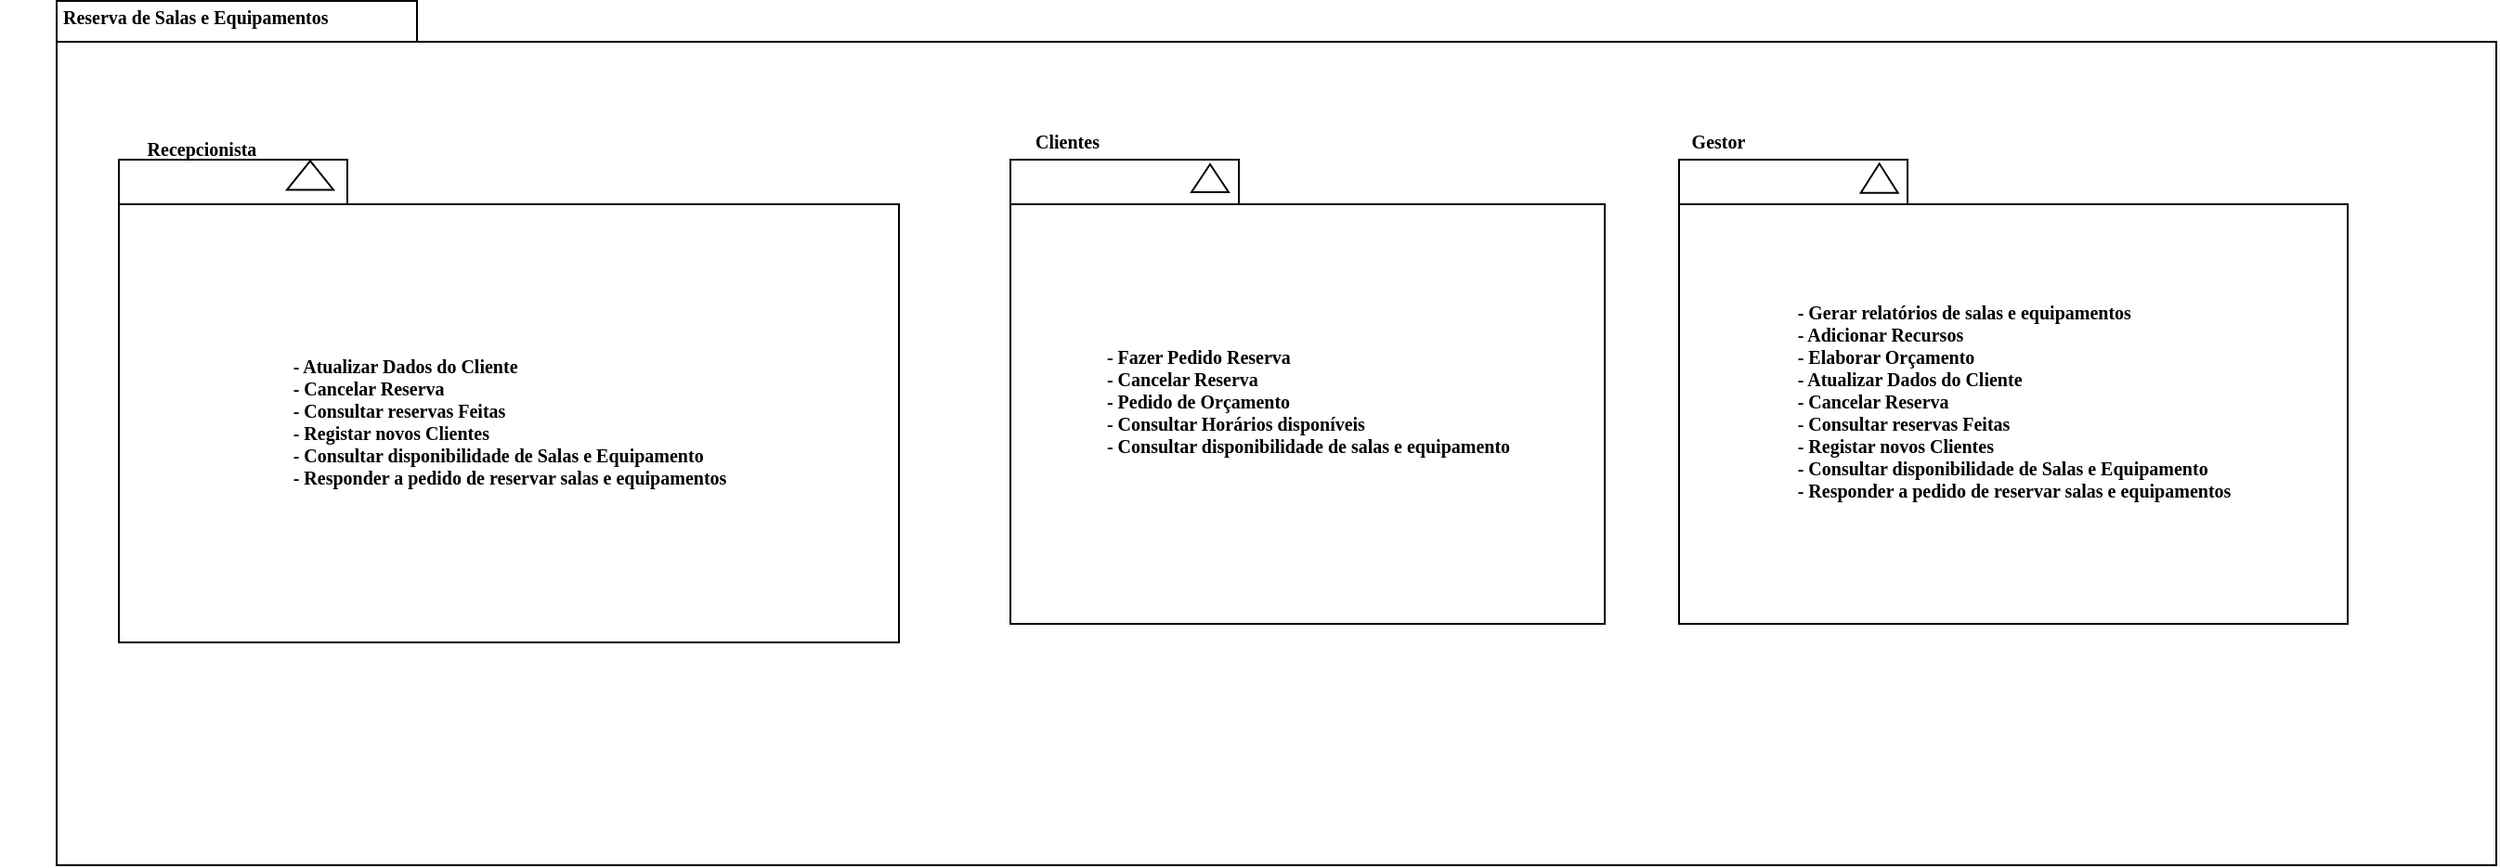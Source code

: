 <mxfile version="26.0.2" pages="2">
  <diagram name="Diagrama de Pacote" id="sClFauXs4wk9jVOxM9OL">
    <mxGraphModel dx="1560" dy="668" grid="1" gridSize="10" guides="1" tooltips="1" connect="1" arrows="1" fold="1" page="1" pageScale="1" pageWidth="827" pageHeight="1169" background="none" math="0" shadow="0">
      <root>
        <mxCell id="q0SP1uWHfQND_2ZX-GWJ-0" />
        <mxCell id="q0SP1uWHfQND_2ZX-GWJ-1" parent="q0SP1uWHfQND_2ZX-GWJ-0" />
        <mxCell id="q0SP1uWHfQND_2ZX-GWJ-2" value="" style="shape=folder;fontStyle=1;spacingTop=10;tabWidth=194;tabHeight=22;tabPosition=left;html=1;rounded=0;shadow=0;comic=0;labelBackgroundColor=none;strokeWidth=1;fillColor=none;fontFamily=Verdana;fontSize=10;align=center;" vertex="1" parent="q0SP1uWHfQND_2ZX-GWJ-1">
          <mxGeometry x="326.5" y="114.5" width="1313.5" height="465.5" as="geometry" />
        </mxCell>
        <mxCell id="q0SP1uWHfQND_2ZX-GWJ-3" value="" style="group" vertex="1" connectable="0" parent="q0SP1uWHfQND_2ZX-GWJ-1">
          <mxGeometry x="360" y="200" width="420" height="260" as="geometry" />
        </mxCell>
        <mxCell id="q0SP1uWHfQND_2ZX-GWJ-4" value="&lt;div style=&quot;text-align: justify;&quot;&gt;&lt;br&gt;&lt;/div&gt;&lt;div style=&quot;text-align: justify;&quot;&gt;- Atualizar Dados do Cliente&lt;/div&gt;&lt;div&gt;&lt;div style=&quot;text-align: justify;&quot;&gt;- Cancelar Reserva&lt;/div&gt;&lt;div style=&quot;text-align: justify;&quot;&gt;- Consultar reservas Feitas&lt;/div&gt;&lt;div style=&quot;text-align: justify;&quot;&gt;- Registar novos Clientes&lt;/div&gt;&lt;div style=&quot;text-align: justify;&quot;&gt;- Consultar disponibilidade de Salas e Equipamento&lt;/div&gt;&lt;/div&gt;&lt;div style=&quot;text-align: justify;&quot;&gt;- Responder a pedido de reservar salas e equipamentos&lt;/div&gt;" style="shape=folder;fontStyle=1;spacingTop=10;tabWidth=123;tabHeight=24;tabPosition=left;html=1;rounded=0;shadow=0;comic=0;labelBackgroundColor=none;strokeWidth=1;fontFamily=Verdana;fontSize=10;align=center;" vertex="1" parent="q0SP1uWHfQND_2ZX-GWJ-3">
          <mxGeometry width="420" height="260" as="geometry" />
        </mxCell>
        <mxCell id="q0SP1uWHfQND_2ZX-GWJ-5" value="" style="triangle;whiteSpace=wrap;html=1;rounded=0;shadow=0;comic=0;labelBackgroundColor=none;strokeWidth=1;fontFamily=Verdana;fontSize=10;align=center;rotation=-90;" vertex="1" parent="q0SP1uWHfQND_2ZX-GWJ-3">
          <mxGeometry x="95.26" y="-4.02" width="15.53" height="25" as="geometry" />
        </mxCell>
        <mxCell id="q0SP1uWHfQND_2ZX-GWJ-8" value="" style="group" vertex="1" connectable="0" parent="q0SP1uWHfQND_2ZX-GWJ-1">
          <mxGeometry x="880" y="280" width="280" height="170" as="geometry" />
        </mxCell>
        <mxCell id="q0SP1uWHfQND_2ZX-GWJ-9" value="&lt;div style=&quot;text-align: justify;&quot;&gt;&lt;span style=&quot;background-color: transparent; color: light-dark(rgb(0, 0, 0), rgb(255, 255, 255));&quot;&gt;- Fazer Pedido Reserva&lt;/span&gt;&lt;/div&gt;&lt;div style=&quot;text-align: justify;&quot;&gt;&lt;span style=&quot;background-color: transparent; color: light-dark(rgb(0, 0, 0), rgb(255, 255, 255));&quot;&gt;- Cancelar Reserva&lt;/span&gt;&lt;/div&gt;&lt;div style=&quot;text-align: justify;&quot;&gt;- Pedido de Orçamento&lt;/div&gt;&lt;div style=&quot;text-align: justify;&quot;&gt;- Consultar Horários disponíveis&lt;/div&gt;&lt;div style=&quot;text-align: justify;&quot;&gt;- Consultar disponibilidade de salas e equipamento&lt;/div&gt;" style="shape=folder;fontStyle=1;spacingTop=10;tabWidth=123;tabHeight=24;tabPosition=left;html=1;rounded=0;shadow=0;comic=0;labelBackgroundColor=none;strokeWidth=1;fontFamily=Verdana;fontSize=10;align=center;" vertex="1" parent="q0SP1uWHfQND_2ZX-GWJ-8">
          <mxGeometry x="-40" y="-80" width="320" height="250" as="geometry" />
        </mxCell>
        <mxCell id="q0SP1uWHfQND_2ZX-GWJ-18" value="&lt;b&gt;Reserva de Salas e Equipamentos&lt;/b&gt;" style="text;html=1;align=left;verticalAlign=top;spacingTop=-4;fontSize=10;fontFamily=Verdana" vertex="1" parent="q0SP1uWHfQND_2ZX-GWJ-1">
          <mxGeometry x="327.5" y="114.5" width="130" height="20" as="geometry" />
        </mxCell>
        <mxCell id="q0SP1uWHfQND_2ZX-GWJ-20" value="&lt;span style=&quot;font-family: Verdana; font-size: 10px; font-weight: 700; text-wrap: nowrap; background-color: transparent; color: light-dark(rgb(0, 0, 0), rgb(255, 255, 255));&quot;&gt;Clientes&amp;nbsp; &amp;nbsp; &amp;nbsp; &amp;nbsp; &amp;nbsp;&lt;/span&gt;" style="text;html=1;align=center;verticalAlign=middle;whiteSpace=wrap;rounded=0;" vertex="1" parent="q0SP1uWHfQND_2ZX-GWJ-1">
          <mxGeometry x="827" y="174.62" width="110" height="30" as="geometry" />
        </mxCell>
        <mxCell id="q0SP1uWHfQND_2ZX-GWJ-31" value="&lt;span style=&quot;font-family: Verdana; font-size: 10px; font-weight: 700; text-wrap: nowrap;&quot;&gt;&amp;nbsp;Gestor&lt;/span&gt;" style="text;html=1;align=center;verticalAlign=middle;whiteSpace=wrap;rounded=0;" vertex="1" parent="q0SP1uWHfQND_2ZX-GWJ-1">
          <mxGeometry x="1170" y="170" width="100" height="39.23" as="geometry" />
        </mxCell>
        <mxCell id="q0SP1uWHfQND_2ZX-GWJ-21" value="&lt;span style=&quot;font-family: Verdana; font-size: 10px; font-weight: 700; text-wrap: nowrap;&quot;&gt;&amp;nbsp;Recepcionista&amp;nbsp; &amp;nbsp; &amp;nbsp; &amp;nbsp;&amp;nbsp;&lt;/span&gt;" style="text;html=1;align=center;verticalAlign=middle;whiteSpace=wrap;rounded=0;" vertex="1" parent="q0SP1uWHfQND_2ZX-GWJ-1">
          <mxGeometry x="296.997" y="174.62" width="232.746" height="39.23" as="geometry" />
        </mxCell>
        <mxCell id="MmP4I8N5RAB4qoaKQNI2-2" value="&lt;div style=&quot;text-align: justify;&quot;&gt;&lt;div&gt;&lt;span style=&quot;background-color: transparent; color: light-dark(rgb(0, 0, 0), rgb(255, 255, 255));&quot;&gt;- Gerar relatórios de salas e equipamentos&lt;/span&gt;&lt;/div&gt;&lt;div&gt;- Adicionar Recursos&lt;/div&gt;&lt;div&gt;- Elaborar Orçamento&lt;/div&gt;&lt;div&gt;- Atualizar Dados do Cliente&lt;/div&gt;&lt;div style=&quot;text-align: center;&quot;&gt;&lt;div style=&quot;text-align: justify;&quot;&gt;- Cancelar Reserva&lt;/div&gt;&lt;div style=&quot;text-align: justify;&quot;&gt;- Consultar reservas Feitas&lt;/div&gt;&lt;div style=&quot;text-align: justify;&quot;&gt;- Registar novos Clientes&lt;/div&gt;&lt;div style=&quot;text-align: justify;&quot;&gt;- Consultar disponibilidade de Salas e Equipamento&lt;/div&gt;&lt;/div&gt;&lt;div&gt;- Responder a pedido de reservar salas e equipamentos&lt;/div&gt;&lt;/div&gt;" style="shape=folder;fontStyle=1;spacingTop=10;tabWidth=123;tabHeight=24;tabPosition=left;html=1;rounded=0;shadow=0;comic=0;labelBackgroundColor=none;strokeWidth=1;fontFamily=Verdana;fontSize=10;align=center;" vertex="1" parent="q0SP1uWHfQND_2ZX-GWJ-1">
          <mxGeometry x="1200" y="200" width="360" height="250" as="geometry" />
        </mxCell>
        <mxCell id="MmP4I8N5RAB4qoaKQNI2-3" value="" style="triangle;whiteSpace=wrap;html=1;rounded=0;shadow=0;comic=0;labelBackgroundColor=none;strokeWidth=1;fontFamily=Verdana;fontSize=10;align=center;rotation=-90;" vertex="1" parent="q0SP1uWHfQND_2ZX-GWJ-1">
          <mxGeometry x="1300" y="200" width="15.69" height="20" as="geometry" />
        </mxCell>
        <mxCell id="q0SP1uWHfQND_2ZX-GWJ-14" value="" style="triangle;whiteSpace=wrap;html=1;rounded=0;shadow=0;comic=0;labelBackgroundColor=none;strokeWidth=1;fontFamily=Verdana;fontSize=10;align=center;rotation=-90;" vertex="1" parent="q0SP1uWHfQND_2ZX-GWJ-1">
          <mxGeometry x="940" y="200" width="15" height="20" as="geometry" />
        </mxCell>
      </root>
    </mxGraphModel>
  </diagram>
  <diagram id="fz6mF41Jm4Tin135g67f" name="Diagrama de Componente">
    <mxGraphModel dx="1008" dy="534" grid="1" gridSize="10" guides="1" tooltips="1" connect="1" arrows="1" fold="1" page="1" pageScale="1" pageWidth="1400" pageHeight="850" math="0" shadow="0">
      <root>
        <mxCell id="0" />
        <mxCell id="1" parent="0" />
        <mxCell id="14dWr6ufjvhdJ_bXrCET-7" value="" style="endArrow=classic;html=1;rounded=0;dashed=1;entryX=0;entryY=0.5;entryDx=10;entryDy=0;entryPerimeter=0;" edge="1" parent="1" source="14dWr6ufjvhdJ_bXrCET-23" target="14dWr6ufjvhdJ_bXrCET-24">
          <mxGeometry width="50" height="50" relative="1" as="geometry">
            <mxPoint x="730" y="530" as="sourcePoint" />
            <mxPoint x="518.75" y="374.72" as="targetPoint" />
          </mxGeometry>
        </mxCell>
        <mxCell id="14dWr6ufjvhdJ_bXrCET-19" value="" style="endArrow=classic;html=1;rounded=0;exitX=0.584;exitY=1.016;exitDx=0;exitDy=0;exitPerimeter=0;dashed=1;" edge="1" parent="1" source="14dWr6ufjvhdJ_bXrCET-24">
          <mxGeometry width="50" height="50" relative="1" as="geometry">
            <mxPoint x="664.25" y="440.36" as="sourcePoint" />
            <mxPoint x="660" y="500" as="targetPoint" />
          </mxGeometry>
        </mxCell>
        <mxCell id="14dWr6ufjvhdJ_bXrCET-20" value="" style="endArrow=classic;html=1;rounded=0;exitX=0.571;exitY=1.04;exitDx=0;exitDy=0;dashed=1;exitPerimeter=0;entryX=0.446;entryY=1.033;entryDx=0;entryDy=0;entryPerimeter=0;" edge="1" parent="1" source="14dWr6ufjvhdJ_bXrCET-25" target="14dWr6ufjvhdJ_bXrCET-27">
          <mxGeometry width="50" height="50" relative="1" as="geometry">
            <mxPoint x="760" y="630" as="sourcePoint" />
            <mxPoint x="1000" y="700" as="targetPoint" />
            <Array as="points">
              <mxPoint x="380" y="740" />
              <mxPoint x="840" y="740" />
              <mxPoint x="980" y="740" />
            </Array>
          </mxGeometry>
        </mxCell>
        <mxCell id="14dWr6ufjvhdJ_bXrCET-22" value="" style="endArrow=classic;html=1;rounded=0;exitX=0;exitY=0.5;exitDx=10;exitDy=0;dashed=1;exitPerimeter=0;" edge="1" parent="1" source="14dWr6ufjvhdJ_bXrCET-26">
          <mxGeometry width="50" height="50" relative="1" as="geometry">
            <mxPoint x="580" y="639.96" as="sourcePoint" />
            <mxPoint x="483" y="640" as="targetPoint" />
            <Array as="points" />
          </mxGeometry>
        </mxCell>
        <mxCell id="14dWr6ufjvhdJ_bXrCET-23" value="&lt;div&gt;&lt;br&gt;&lt;/div&gt;Frontend.exe&lt;div&gt;Interface do Usuário&lt;/div&gt;" style="shape=module;align=left;spacingLeft=20;align=center;verticalAlign=top;whiteSpace=wrap;html=1;" vertex="1" parent="1">
          <mxGeometry x="160" y="350" width="220" height="60" as="geometry" />
        </mxCell>
        <mxCell id="14dWr6ufjvhdJ_bXrCET-24" value="&lt;div&gt;&lt;br&gt;&lt;/div&gt;&lt;div&gt;&lt;br&gt;&lt;/div&gt;Backend.exe&lt;div&gt;&lt;br&gt;&lt;/div&gt;&lt;div&gt;Controladores&lt;/div&gt;" style="shape=module;align=left;spacingLeft=20;align=center;verticalAlign=top;whiteSpace=wrap;html=1;" vertex="1" parent="1">
          <mxGeometry x="520" y="330" width="240" height="100" as="geometry" />
        </mxCell>
        <mxCell id="14dWr6ufjvhdJ_bXrCET-25" value="&lt;div&gt;&lt;br&gt;&lt;/div&gt;BaseDeDados.dll" style="shape=module;align=left;spacingLeft=20;align=center;verticalAlign=top;whiteSpace=wrap;html=1;" vertex="1" parent="1">
          <mxGeometry x="240" y="610" width="240" height="80" as="geometry" />
        </mxCell>
        <mxCell id="14dWr6ufjvhdJ_bXrCET-26" value="&lt;p style=&quot;margin: 6px 0px 0px;&quot;&gt;ClientController.cs&lt;/p&gt;&lt;p style=&quot;margin: 6px 0px 0px;&quot;&gt;ReservaController.cs&lt;/p&gt;&lt;p style=&quot;margin: 6px 0px 0px;&quot;&gt;SalaController.dll&lt;/p&gt;&lt;p style=&quot;margin: 6px 0px 0px;&quot;&gt;TipoSalaController.dll&lt;/p&gt;&lt;p style=&quot;margin: 6px 0px 0px;&quot;&gt;EquipamentoController.dll&lt;/p&gt;" style="shape=module;align=left;spacingLeft=20;align=center;verticalAlign=top;whiteSpace=wrap;html=1;" vertex="1" parent="1">
          <mxGeometry x="550" y="500" width="230" height="200" as="geometry" />
        </mxCell>
        <mxCell id="14dWr6ufjvhdJ_bXrCET-27" value="&lt;div&gt;&lt;br&gt;&lt;/div&gt;&lt;div&gt;Notificacoes.dll&lt;br&gt;&lt;/div&gt;" style="shape=module;align=left;spacingLeft=20;align=center;verticalAlign=top;whiteSpace=wrap;html=1;" vertex="1" parent="1">
          <mxGeometry x="890" y="600" width="220" height="60" as="geometry" />
        </mxCell>
      </root>
    </mxGraphModel>
  </diagram>
</mxfile>
